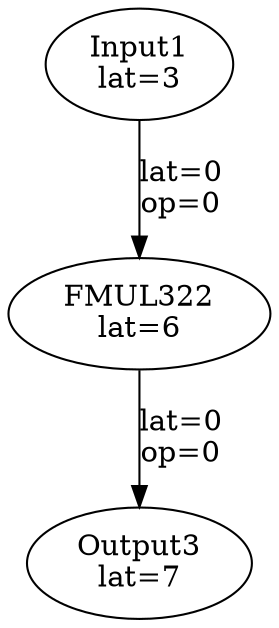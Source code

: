 Digraph G {
"Input1"[label = "\N\nlat=3"];
"FMUL322"[label = "\N\nlat=6"];
"Input1"->"FMUL322"[label = "lat=0\nop=0"];
"Output3"[label = "\N\nlat=7"];
"FMUL322"->"Output3"[label = "lat=0\nop=0"];
}

